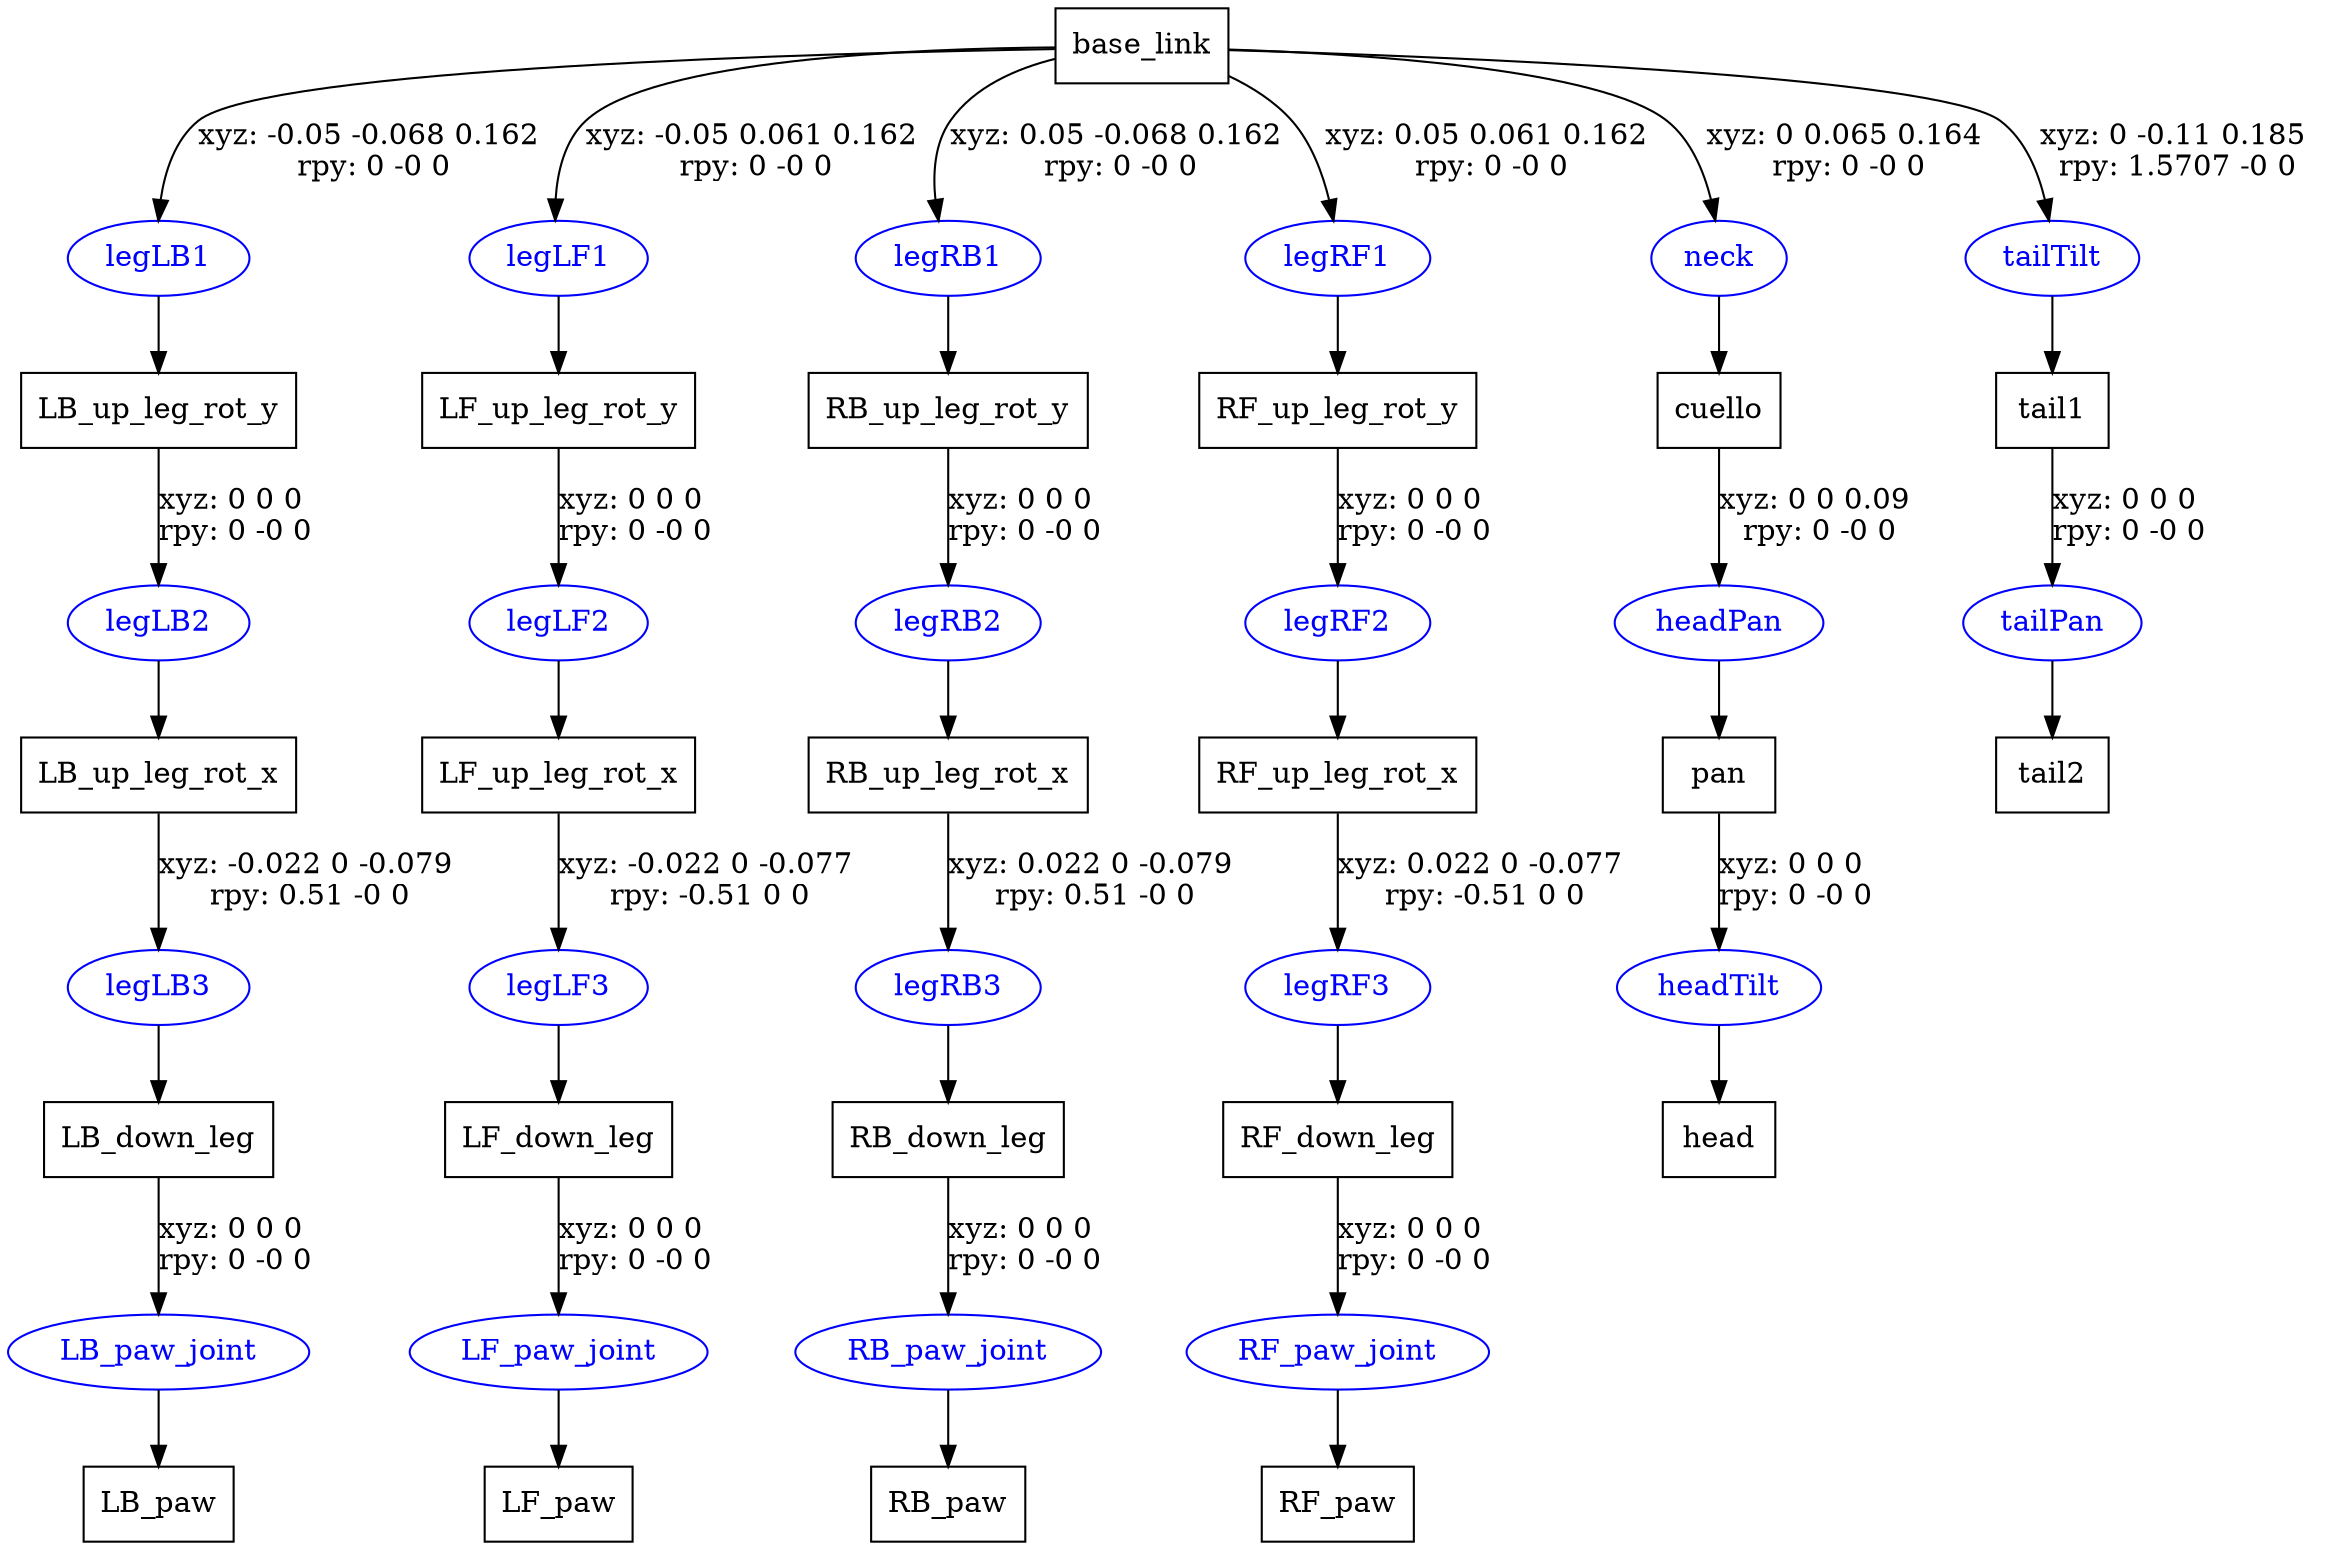 digraph G {
node [shape=box];
"base_link" [label="base_link"];
"LB_up_leg_rot_y" [label="LB_up_leg_rot_y"];
"LB_up_leg_rot_x" [label="LB_up_leg_rot_x"];
"LB_down_leg" [label="LB_down_leg"];
"LB_paw" [label="LB_paw"];
"LF_up_leg_rot_y" [label="LF_up_leg_rot_y"];
"LF_up_leg_rot_x" [label="LF_up_leg_rot_x"];
"LF_down_leg" [label="LF_down_leg"];
"LF_paw" [label="LF_paw"];
"RB_up_leg_rot_y" [label="RB_up_leg_rot_y"];
"RB_up_leg_rot_x" [label="RB_up_leg_rot_x"];
"RB_down_leg" [label="RB_down_leg"];
"RB_paw" [label="RB_paw"];
"RF_up_leg_rot_y" [label="RF_up_leg_rot_y"];
"RF_up_leg_rot_x" [label="RF_up_leg_rot_x"];
"RF_down_leg" [label="RF_down_leg"];
"RF_paw" [label="RF_paw"];
"cuello" [label="cuello"];
"pan" [label="pan"];
"head" [label="head"];
"tail1" [label="tail1"];
"tail2" [label="tail2"];
node [shape=ellipse, color=blue, fontcolor=blue];
"base_link" -> "legLB1" [label="xyz: -0.05 -0.068 0.162 \nrpy: 0 -0 0"]
"legLB1" -> "LB_up_leg_rot_y"
"LB_up_leg_rot_y" -> "legLB2" [label="xyz: 0 0 0 \nrpy: 0 -0 0"]
"legLB2" -> "LB_up_leg_rot_x"
"LB_up_leg_rot_x" -> "legLB3" [label="xyz: -0.022 0 -0.079 \nrpy: 0.51 -0 0"]
"legLB3" -> "LB_down_leg"
"LB_down_leg" -> "LB_paw_joint" [label="xyz: 0 0 0 \nrpy: 0 -0 0"]
"LB_paw_joint" -> "LB_paw"
"base_link" -> "legLF1" [label="xyz: -0.05 0.061 0.162 \nrpy: 0 -0 0"]
"legLF1" -> "LF_up_leg_rot_y"
"LF_up_leg_rot_y" -> "legLF2" [label="xyz: 0 0 0 \nrpy: 0 -0 0"]
"legLF2" -> "LF_up_leg_rot_x"
"LF_up_leg_rot_x" -> "legLF3" [label="xyz: -0.022 0 -0.077 \nrpy: -0.51 0 0"]
"legLF3" -> "LF_down_leg"
"LF_down_leg" -> "LF_paw_joint" [label="xyz: 0 0 0 \nrpy: 0 -0 0"]
"LF_paw_joint" -> "LF_paw"
"base_link" -> "legRB1" [label="xyz: 0.05 -0.068 0.162 \nrpy: 0 -0 0"]
"legRB1" -> "RB_up_leg_rot_y"
"RB_up_leg_rot_y" -> "legRB2" [label="xyz: 0 0 0 \nrpy: 0 -0 0"]
"legRB2" -> "RB_up_leg_rot_x"
"RB_up_leg_rot_x" -> "legRB3" [label="xyz: 0.022 0 -0.079 \nrpy: 0.51 -0 0"]
"legRB3" -> "RB_down_leg"
"RB_down_leg" -> "RB_paw_joint" [label="xyz: 0 0 0 \nrpy: 0 -0 0"]
"RB_paw_joint" -> "RB_paw"
"base_link" -> "legRF1" [label="xyz: 0.05 0.061 0.162 \nrpy: 0 -0 0"]
"legRF1" -> "RF_up_leg_rot_y"
"RF_up_leg_rot_y" -> "legRF2" [label="xyz: 0 0 0 \nrpy: 0 -0 0"]
"legRF2" -> "RF_up_leg_rot_x"
"RF_up_leg_rot_x" -> "legRF3" [label="xyz: 0.022 0 -0.077 \nrpy: -0.51 0 0"]
"legRF3" -> "RF_down_leg"
"RF_down_leg" -> "RF_paw_joint" [label="xyz: 0 0 0 \nrpy: 0 -0 0"]
"RF_paw_joint" -> "RF_paw"
"base_link" -> "neck" [label="xyz: 0 0.065 0.164 \nrpy: 0 -0 0"]
"neck" -> "cuello"
"cuello" -> "headPan" [label="xyz: 0 0 0.09 \nrpy: 0 -0 0"]
"headPan" -> "pan"
"pan" -> "headTilt" [label="xyz: 0 0 0 \nrpy: 0 -0 0"]
"headTilt" -> "head"
"base_link" -> "tailTilt" [label="xyz: 0 -0.11 0.185 \nrpy: 1.5707 -0 0"]
"tailTilt" -> "tail1"
"tail1" -> "tailPan" [label="xyz: 0 0 0 \nrpy: 0 -0 0"]
"tailPan" -> "tail2"
}
